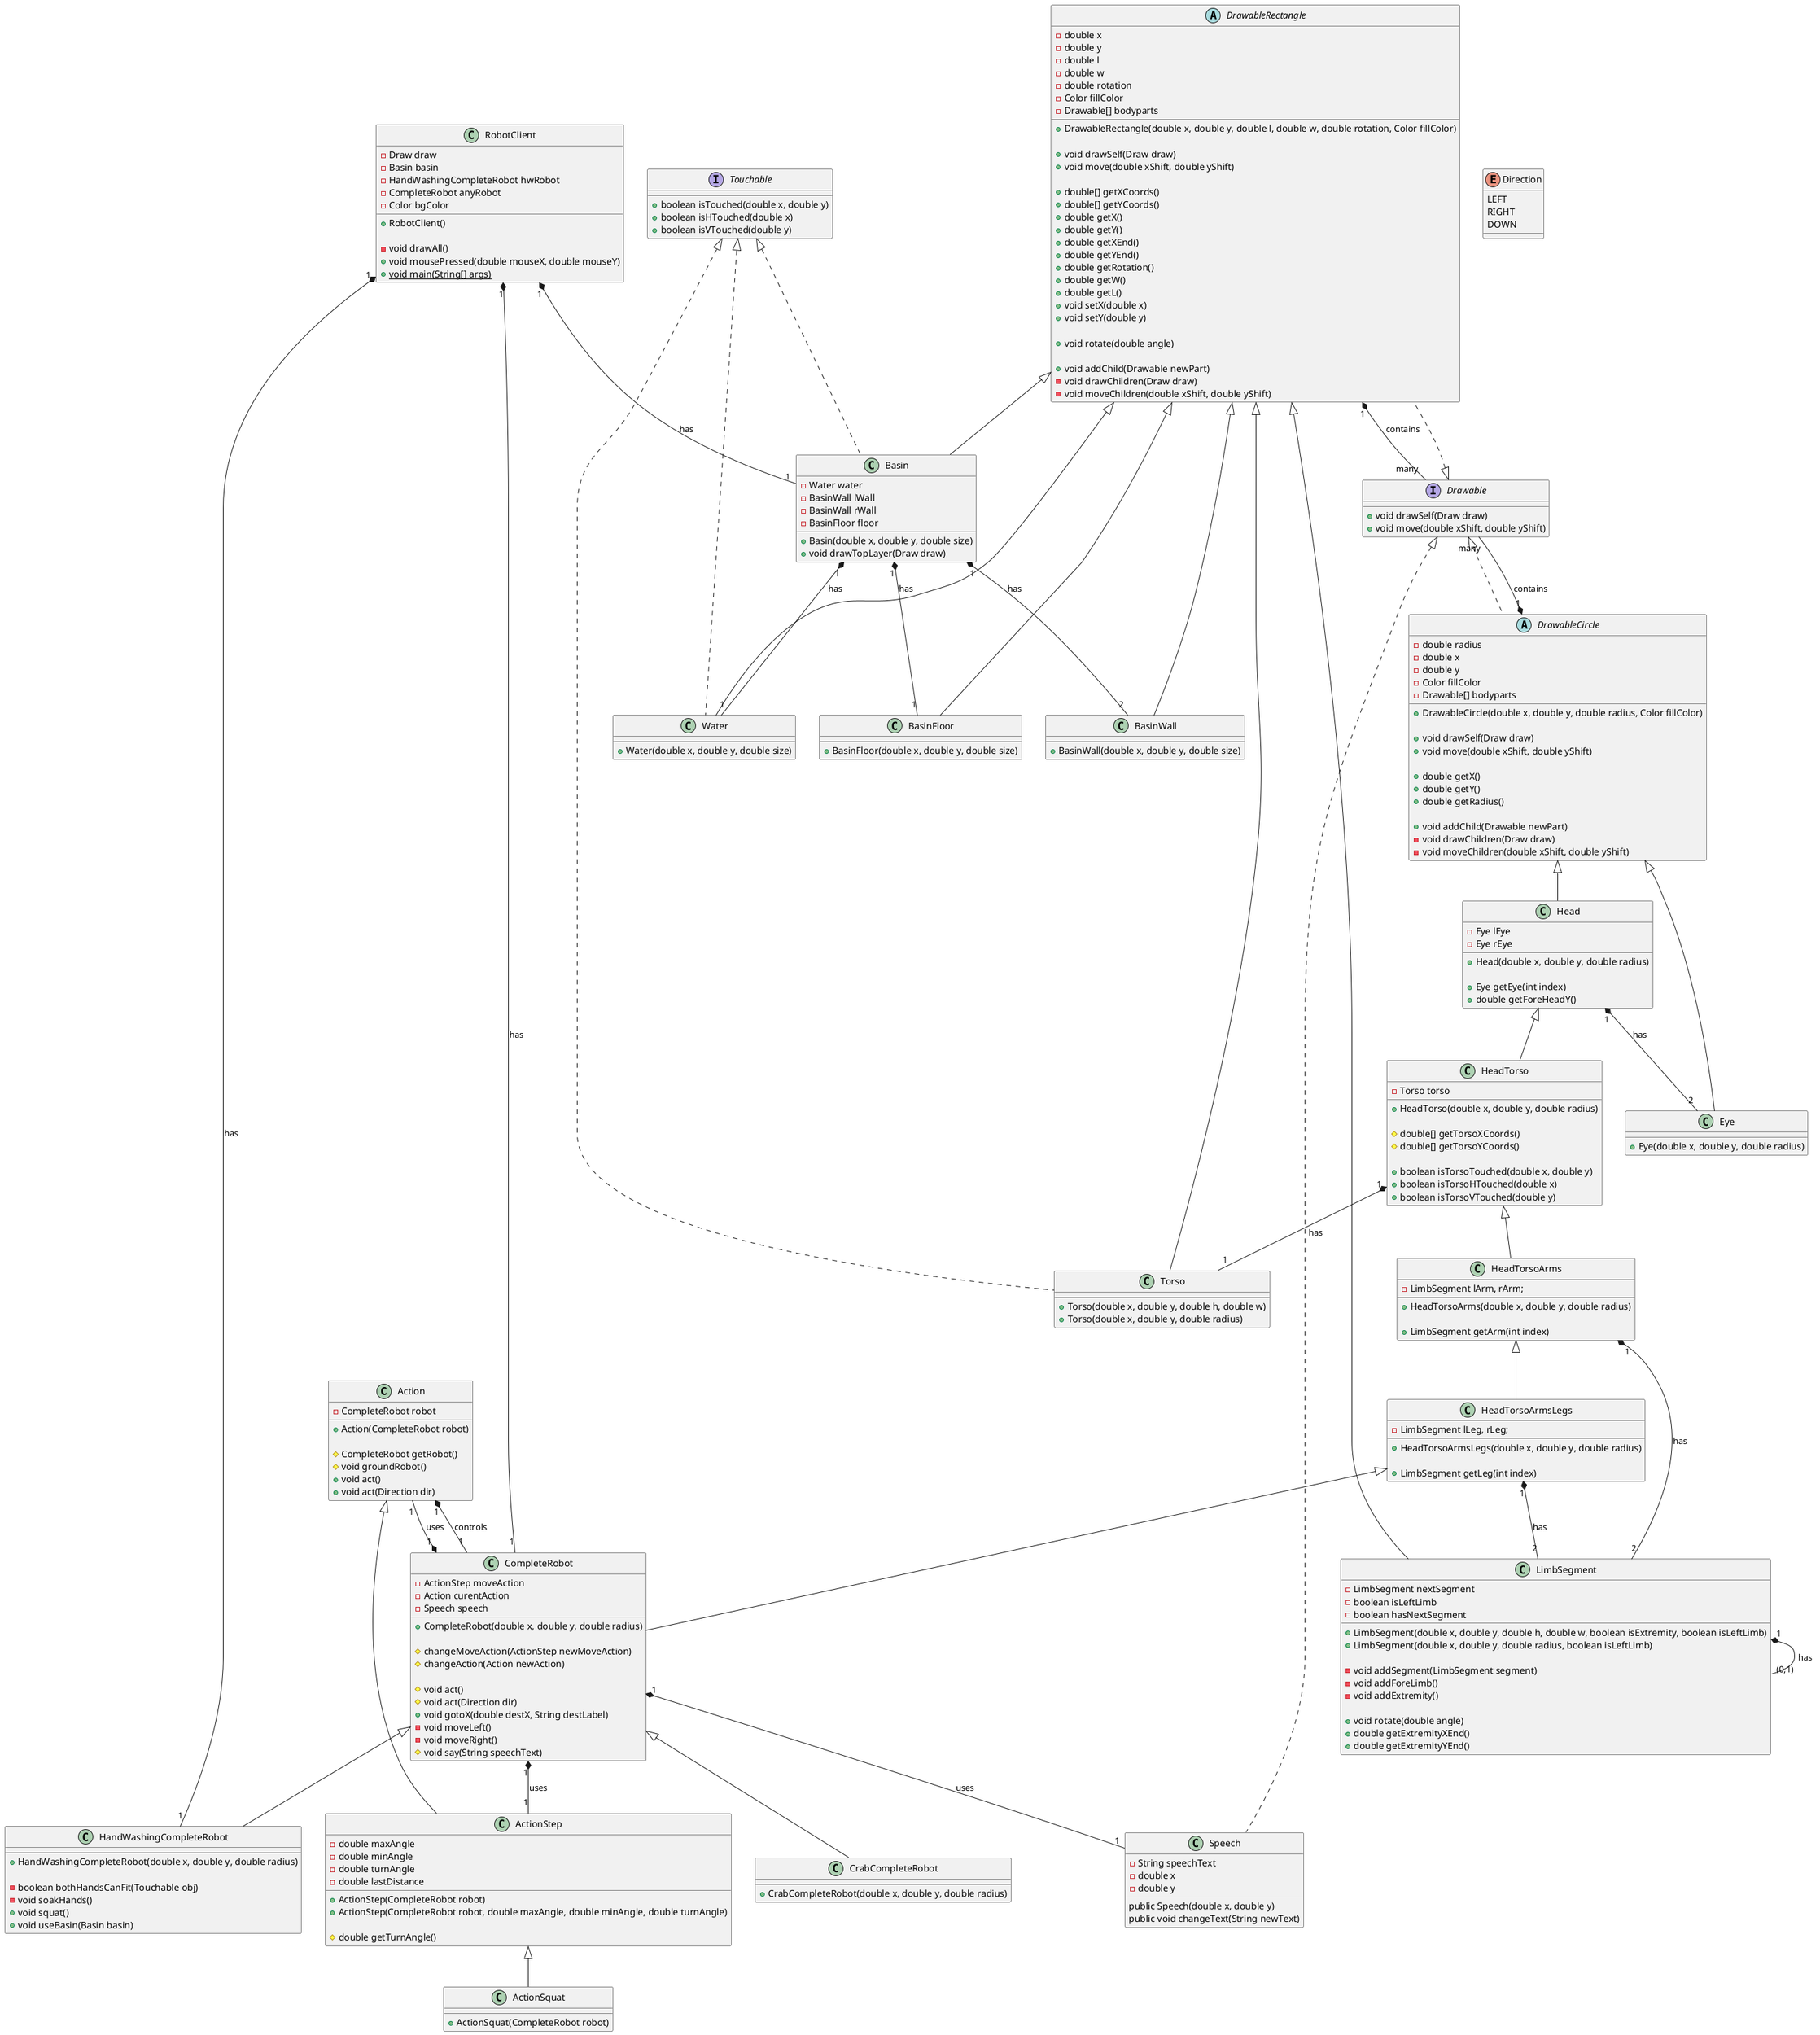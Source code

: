 @startuml Classes_Hierarchy
class "Action" as a {
  -CompleteRobot robot

  +Action(CompleteRobot robot)

  #CompleteRobot getRobot()
  #void groundRobot()
  +void act()
  +void act(Direction dir)
}

enum Direction {
  LEFT
  RIGHT
  DOWN
}

class "ActionStep" as aSt {
  -double maxAngle
  -double minAngle
  -double turnAngle
  -double lastDistance

  +ActionStep(CompleteRobot robot)
  +ActionStep(CompleteRobot robot, double maxAngle, double minAngle, double turnAngle)

  #double getTurnAngle()
}

class "ActionSquat" as aSq {
  +ActionSquat(CompleteRobot robot)
}

interface "Drawable" as d {
  +void drawSelf(Draw draw)
  +void move(double xShift, double yShift)
}

abstract class "DrawableCircle" as dC {
  -double radius
  -double x
  -double y
  -Color fillColor
  -Drawable[] bodyparts

  +DrawableCircle(double x, double y, double radius, Color fillColor)
  
  +void drawSelf(Draw draw)
  +void move(double xShift, double yShift)

  +double getX()
  +double getY()
  +double getRadius()

  +void addChild(Drawable newPart)
  -void drawChildren(Draw draw)
  -void moveChildren(double xShift, double yShift)
}

class "Eye" as dCE {
  +Eye(double x, double y, double radius)
}

class "Head" as dCH {
  -Eye lEye
  -Eye rEye

  +Head(double x, double y, double radius)

  +Eye getEye(int index)
  +double getForeHeadY()
}

class "HeadTorso" as dCHT {
  -Torso torso

  +HeadTorso(double x, double y, double radius)

  #double[] getTorsoXCoords()
  #double[] getTorsoYCoords()

  +boolean isTorsoTouched(double x, double y)
  +boolean isTorsoHTouched(double x)
  +boolean isTorsoVTouched(double y)
}

class "HeadTorsoArms" as dCHTA {
  -LimbSegment lArm, rArm;

  +HeadTorsoArms(double x, double y, double radius)

  +LimbSegment getArm(int index)
}

class "HeadTorsoArmsLegs" as dCHTAL {
  -LimbSegment lLeg, rLeg;

  +HeadTorsoArmsLegs(double x, double y, double radius)

  +LimbSegment getLeg(int index)
}

abstract class "DrawableRectangle" as dR {
  -double x
  -double y
  -double l
  -double w
  -double rotation
  -Color fillColor
  -Drawable[] bodyparts

  +DrawableRectangle(double x, double y, double l, double w, double rotation, Color fillColor)
  
  +void drawSelf(Draw draw)
  +void move(double xShift, double yShift)

  +double[] getXCoords()
  +double[] getYCoords()
  +double getX()
  +double getY()
  +double getXEnd()
  +double getYEnd()
  +double getRotation()
  +double getW()
  +double getL()
  +void setX(double x)
  +void setY(double y)

  +void rotate(double angle)

  +void addChild(Drawable newPart)
  -void drawChildren(Draw draw)
  -void moveChildren(double xShift, double yShift)
}

interface "Touchable" as tb{
  +boolean isTouched(double x, double y)
  +boolean isHTouched(double x)
  +boolean isVTouched(double y)
}

class Basin {
  -Water water
  -BasinWall lWall
  -BasinWall rWall
  -BasinFloor floor
  
  +Basin(double x, double y, double size)
  +void drawTopLayer(Draw draw)
}

class BasinFloor {
  +BasinFloor(double x, double y, double size)
}

class BasinWall {
  +BasinWall(double x, double y, double size)
}

class Water {
  +Water(double x, double y, double size)
}

class "Torso" as dRT {
  +Torso(double x, double y, double h, double w)
  +Torso(double x, double y, double radius)
}

class "LimbSegment" as LimbSegment {
  -LimbSegment nextSegment
  -boolean isLeftLimb
  -boolean hasNextSegment

  +LimbSegment(double x, double y, double h, double w, boolean isExtremity, boolean isLeftLimb)
  +LimbSegment(double x, double y, double radius, boolean isLeftLimb)
  
  -void addSegment(LimbSegment segment)
  -void addForeLimb()
  -void addExtremity()

  +void rotate(double angle)
  +double getExtremityXEnd()
  +double getExtremityYEnd()
}

class "CompleteRobot" as CR {
  -ActionStep moveAction
  -Action curentAction
  -Speech speech

  +CompleteRobot(double x, double y, double radius)

  #changeMoveAction(ActionStep newMoveAction)
  #changeAction(Action newAction)

  #void act()
  #void act(Direction dir)
  +void gotoX(double destX, String destLabel)
  -void moveLeft()
  -void moveRight()
  #void say(String speechText)
}

class "CrabCompleteRobot" as CCR {
  +CrabCompleteRobot(double x, double y, double radius)
}

class "HandWashingCompleteRobot" as HWCR {
  +HandWashingCompleteRobot(double x, double y, double radius)
  
  -boolean bothHandsCanFit(Touchable obj)
  -void soakHands()
  +void squat()
  +void useBasin(Basin basin)
}

class Speech {
  -String speechText
  -double x
  -double y
  public Speech(double x, double y)
  public void changeText(String newText)
}

class "RobotClient" as RC {
  -Draw draw
  -Basin basin
  -HandWashingCompleteRobot hwRobot
  -CompleteRobot anyRobot
  -Color bgColor

  +RobotClient()

  -void drawAll()
  +void mousePressed(double mouseX, double mouseY)
  {static} +void main(String[] args)
}

a "1" *-- "1" CR : controls
a <|-- aSt
aSt <|-- aSq
d <|.. dC
dC <|-- dCE
dC <|-- dCH
dCH "1" *-- "2" dCE : has
dCH <|-- dCHT
dCHT <|-- dCHTA
dCHTA "1" *-- "2" LimbSegment : has
dCHTA <|-- dCHTAL
dCHTAL "1" *-- "2" LimbSegment : has
d <|.. dR
dR <|-- Basin
tb <|.. Basin
dR <|-- BasinFloor
Basin "1" *-- "1" BasinFloor : has
dR <|-- BasinWall
Basin "1" *-- "2" BasinWall : has
dR <|-- Water
tb <|.. Water
Basin "1" *-- "1" Water : has
dR <|-- dRT
tb <|.. dRT
dCHT "1" *-- "1" dRT : has
dR <|-- LimbSegment
LimbSegment "1" *-- "(0,1)" LimbSegment : has
dCHTAL <|-- CR
CR "1" *-- "1" aSt : uses
CR "1" *-- "1" a : uses
CR "1" *-- "1" Speech : uses
CR <|-- CCR
CR <|-- HWCR
d <|.. Speech
dC "1" *-- "many" d : contains
dR "1" *-- "many" d : contains
RC "1" *-- "1" Basin : has
RC "1" *-- "1" HWCR : has
RC "1" *-- "1" CR : has
@enduml
